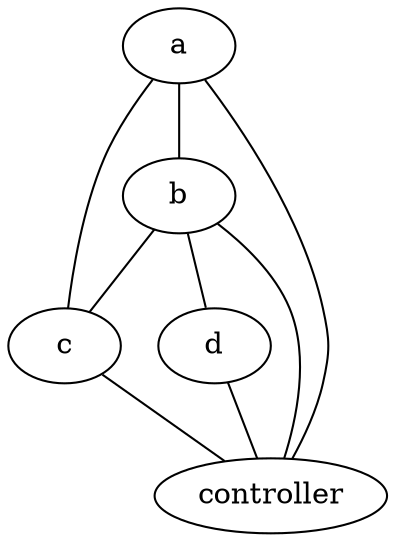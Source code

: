 graph test {
    // global settings for measurements
    counterexportfile="counters"
    flowexport=text
    flowsampling=1.0
    pktsampling=1.0
    exportcycle=60
    counterexport=True
    counterexportinterval=1
    longflowtmo=60
    flowinactivetmo=60

    a [ 
        type="OpenflowSwitch"
        controller="controller"
        autoack="False"
        ipdests="10.3.0.0/16 10.5.0.0/16"
        traffic="m1"
	// tracePkt="True"
        // udp vbr flows 
        m1="modulator start=5 generator=s1 profile=((3600,),(5,))"
        s1="simple ipsrc=10.1.1.0/24 ipdst=10.5.0.0/24 flowlets=1 dport=randomunifint(1024,65535) sport=randomunifint(1024,65535) ipproto=udp pkts=normal(600,10) bytes=normal(625000,100) continuous=True fps=1"
    ];

    b [ 
        type="OpenflowSwitch"
        controller="controller"
        autoack="False"
        ipdests="10.5.0.0/24 10.0.0.0/8" 
	// tracePkt="True"
    ];

    c [ 
        type="OpenflowSwitch"
        controller="controller"
        autoack="False"
        ipdests="10.0.0.0/8" 
	// tracePkt="True"
    ];

    d [ 
        type="OpenflowSwitch"
        controller="controller"
        autoack="False"
        ipdests="10.5.0.0/24" 
	// tracePkt="True"
    ];
    
    controller [
        type="OpenflowController"
	components="pox.forwarding.micro2_before"
	// components="pox.forwarding.micro2_after"
    ];

    // data path links 
    a -- b [weight=10, capacity=100000000, delay=0.04];
    b -- c [weight=10, capacity=100000000, delay=0.04];
    b -- d [weight=10, capacity=100000000, delay=0.04];
    a -- c [weight=10, capacity=100000000, delay=0.04];

    // control links between ofcontroller and each ofswitch
    a -- controller [ capacity=1000000000, delay=1.00 ]
    b -- controller [ capacity=1000000000, delay=1.00 ]
    c -- controller [ capacity=1000000000, delay=1.00 ]
    d -- controller [ capacity=1000000000, delay=1.00 ]
}
